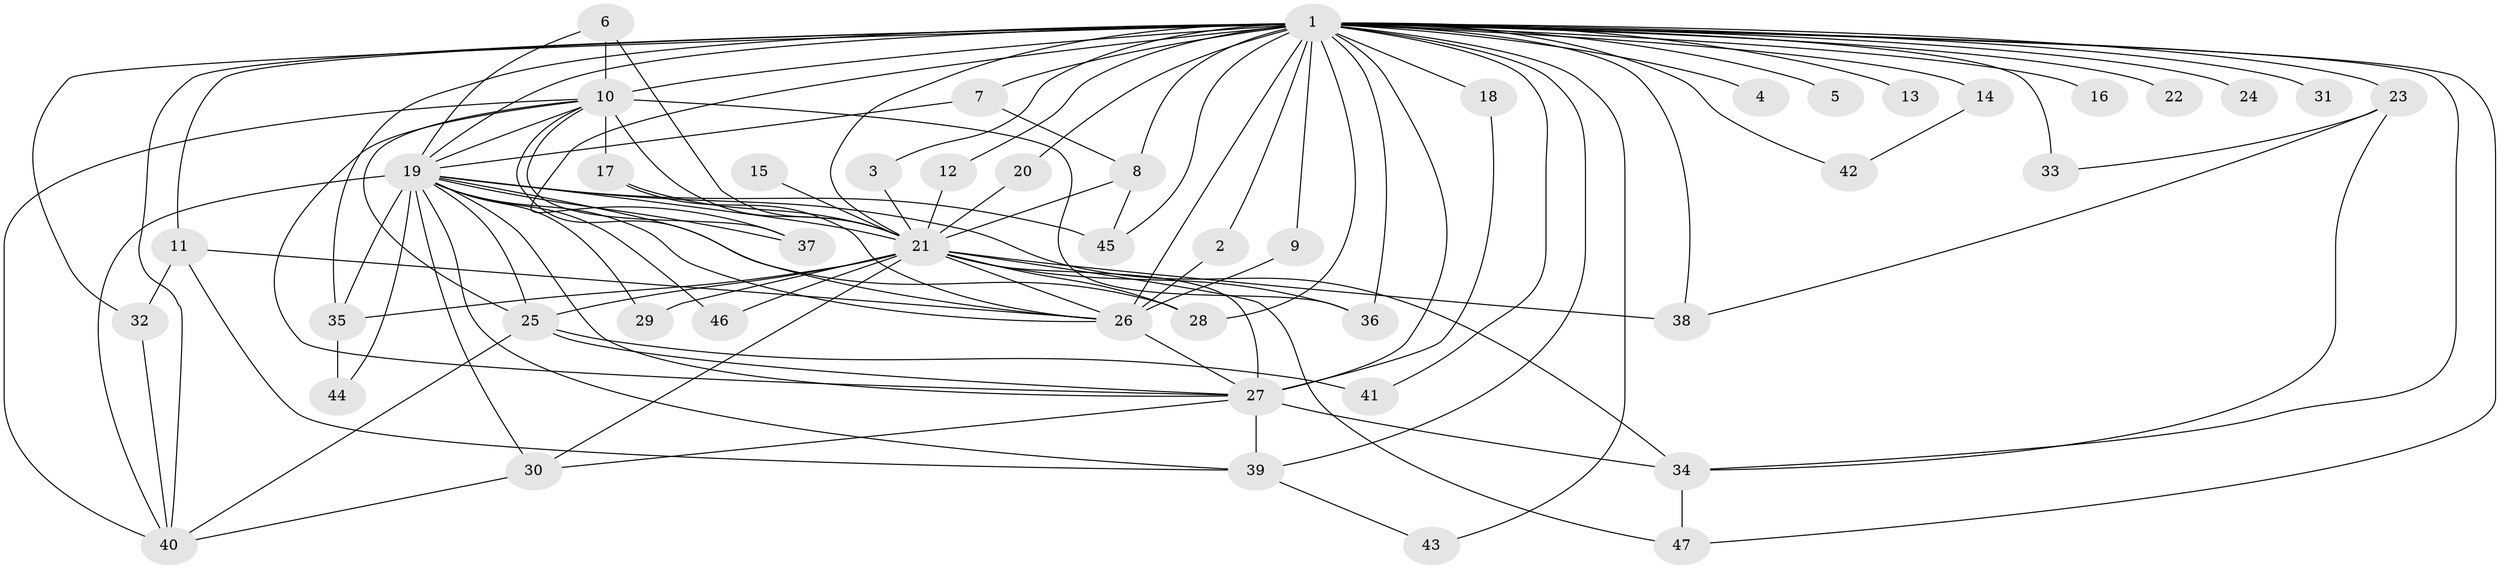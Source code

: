 // original degree distribution, {14: 0.010638297872340425, 26: 0.010638297872340425, 17: 0.010638297872340425, 18: 0.02127659574468085, 30: 0.010638297872340425, 15: 0.010638297872340425, 19: 0.010638297872340425, 23: 0.010638297872340425, 25: 0.010638297872340425, 5: 0.0425531914893617, 2: 0.5531914893617021, 3: 0.1595744680851064, 4: 0.13829787234042554}
// Generated by graph-tools (version 1.1) at 2025/49/03/09/25 03:49:37]
// undirected, 47 vertices, 108 edges
graph export_dot {
graph [start="1"]
  node [color=gray90,style=filled];
  1;
  2;
  3;
  4;
  5;
  6;
  7;
  8;
  9;
  10;
  11;
  12;
  13;
  14;
  15;
  16;
  17;
  18;
  19;
  20;
  21;
  22;
  23;
  24;
  25;
  26;
  27;
  28;
  29;
  30;
  31;
  32;
  33;
  34;
  35;
  36;
  37;
  38;
  39;
  40;
  41;
  42;
  43;
  44;
  45;
  46;
  47;
  1 -- 2 [weight=1.0];
  1 -- 3 [weight=1.0];
  1 -- 4 [weight=1.0];
  1 -- 5 [weight=2.0];
  1 -- 7 [weight=2.0];
  1 -- 8 [weight=1.0];
  1 -- 9 [weight=1.0];
  1 -- 10 [weight=5.0];
  1 -- 11 [weight=1.0];
  1 -- 12 [weight=1.0];
  1 -- 13 [weight=2.0];
  1 -- 14 [weight=3.0];
  1 -- 16 [weight=2.0];
  1 -- 18 [weight=2.0];
  1 -- 19 [weight=8.0];
  1 -- 20 [weight=2.0];
  1 -- 21 [weight=5.0];
  1 -- 22 [weight=1.0];
  1 -- 23 [weight=3.0];
  1 -- 24 [weight=2.0];
  1 -- 26 [weight=5.0];
  1 -- 27 [weight=5.0];
  1 -- 28 [weight=1.0];
  1 -- 31 [weight=1.0];
  1 -- 32 [weight=1.0];
  1 -- 33 [weight=1.0];
  1 -- 34 [weight=1.0];
  1 -- 35 [weight=1.0];
  1 -- 36 [weight=2.0];
  1 -- 37 [weight=1.0];
  1 -- 38 [weight=2.0];
  1 -- 39 [weight=2.0];
  1 -- 40 [weight=1.0];
  1 -- 41 [weight=1.0];
  1 -- 42 [weight=1.0];
  1 -- 43 [weight=1.0];
  1 -- 45 [weight=1.0];
  1 -- 47 [weight=1.0];
  2 -- 26 [weight=1.0];
  3 -- 21 [weight=1.0];
  6 -- 10 [weight=1.0];
  6 -- 19 [weight=1.0];
  6 -- 21 [weight=1.0];
  7 -- 8 [weight=1.0];
  7 -- 19 [weight=1.0];
  8 -- 21 [weight=1.0];
  8 -- 45 [weight=1.0];
  9 -- 26 [weight=1.0];
  10 -- 17 [weight=2.0];
  10 -- 19 [weight=2.0];
  10 -- 21 [weight=2.0];
  10 -- 25 [weight=1.0];
  10 -- 26 [weight=1.0];
  10 -- 27 [weight=1.0];
  10 -- 36 [weight=1.0];
  10 -- 37 [weight=1.0];
  10 -- 40 [weight=1.0];
  11 -- 26 [weight=1.0];
  11 -- 32 [weight=1.0];
  11 -- 39 [weight=1.0];
  12 -- 21 [weight=1.0];
  14 -- 42 [weight=1.0];
  15 -- 21 [weight=1.0];
  17 -- 21 [weight=1.0];
  17 -- 26 [weight=1.0];
  18 -- 27 [weight=1.0];
  19 -- 21 [weight=3.0];
  19 -- 25 [weight=1.0];
  19 -- 26 [weight=2.0];
  19 -- 27 [weight=2.0];
  19 -- 28 [weight=1.0];
  19 -- 29 [weight=1.0];
  19 -- 30 [weight=1.0];
  19 -- 34 [weight=3.0];
  19 -- 35 [weight=1.0];
  19 -- 37 [weight=1.0];
  19 -- 39 [weight=1.0];
  19 -- 40 [weight=1.0];
  19 -- 44 [weight=1.0];
  19 -- 45 [weight=1.0];
  19 -- 46 [weight=1.0];
  20 -- 21 [weight=2.0];
  21 -- 25 [weight=1.0];
  21 -- 26 [weight=1.0];
  21 -- 27 [weight=1.0];
  21 -- 28 [weight=1.0];
  21 -- 29 [weight=1.0];
  21 -- 30 [weight=1.0];
  21 -- 35 [weight=2.0];
  21 -- 36 [weight=1.0];
  21 -- 38 [weight=1.0];
  21 -- 46 [weight=1.0];
  21 -- 47 [weight=1.0];
  23 -- 33 [weight=1.0];
  23 -- 34 [weight=1.0];
  23 -- 38 [weight=1.0];
  25 -- 27 [weight=1.0];
  25 -- 40 [weight=1.0];
  25 -- 41 [weight=1.0];
  26 -- 27 [weight=1.0];
  27 -- 30 [weight=1.0];
  27 -- 34 [weight=1.0];
  27 -- 39 [weight=1.0];
  30 -- 40 [weight=1.0];
  32 -- 40 [weight=1.0];
  34 -- 47 [weight=1.0];
  35 -- 44 [weight=1.0];
  39 -- 43 [weight=1.0];
}
